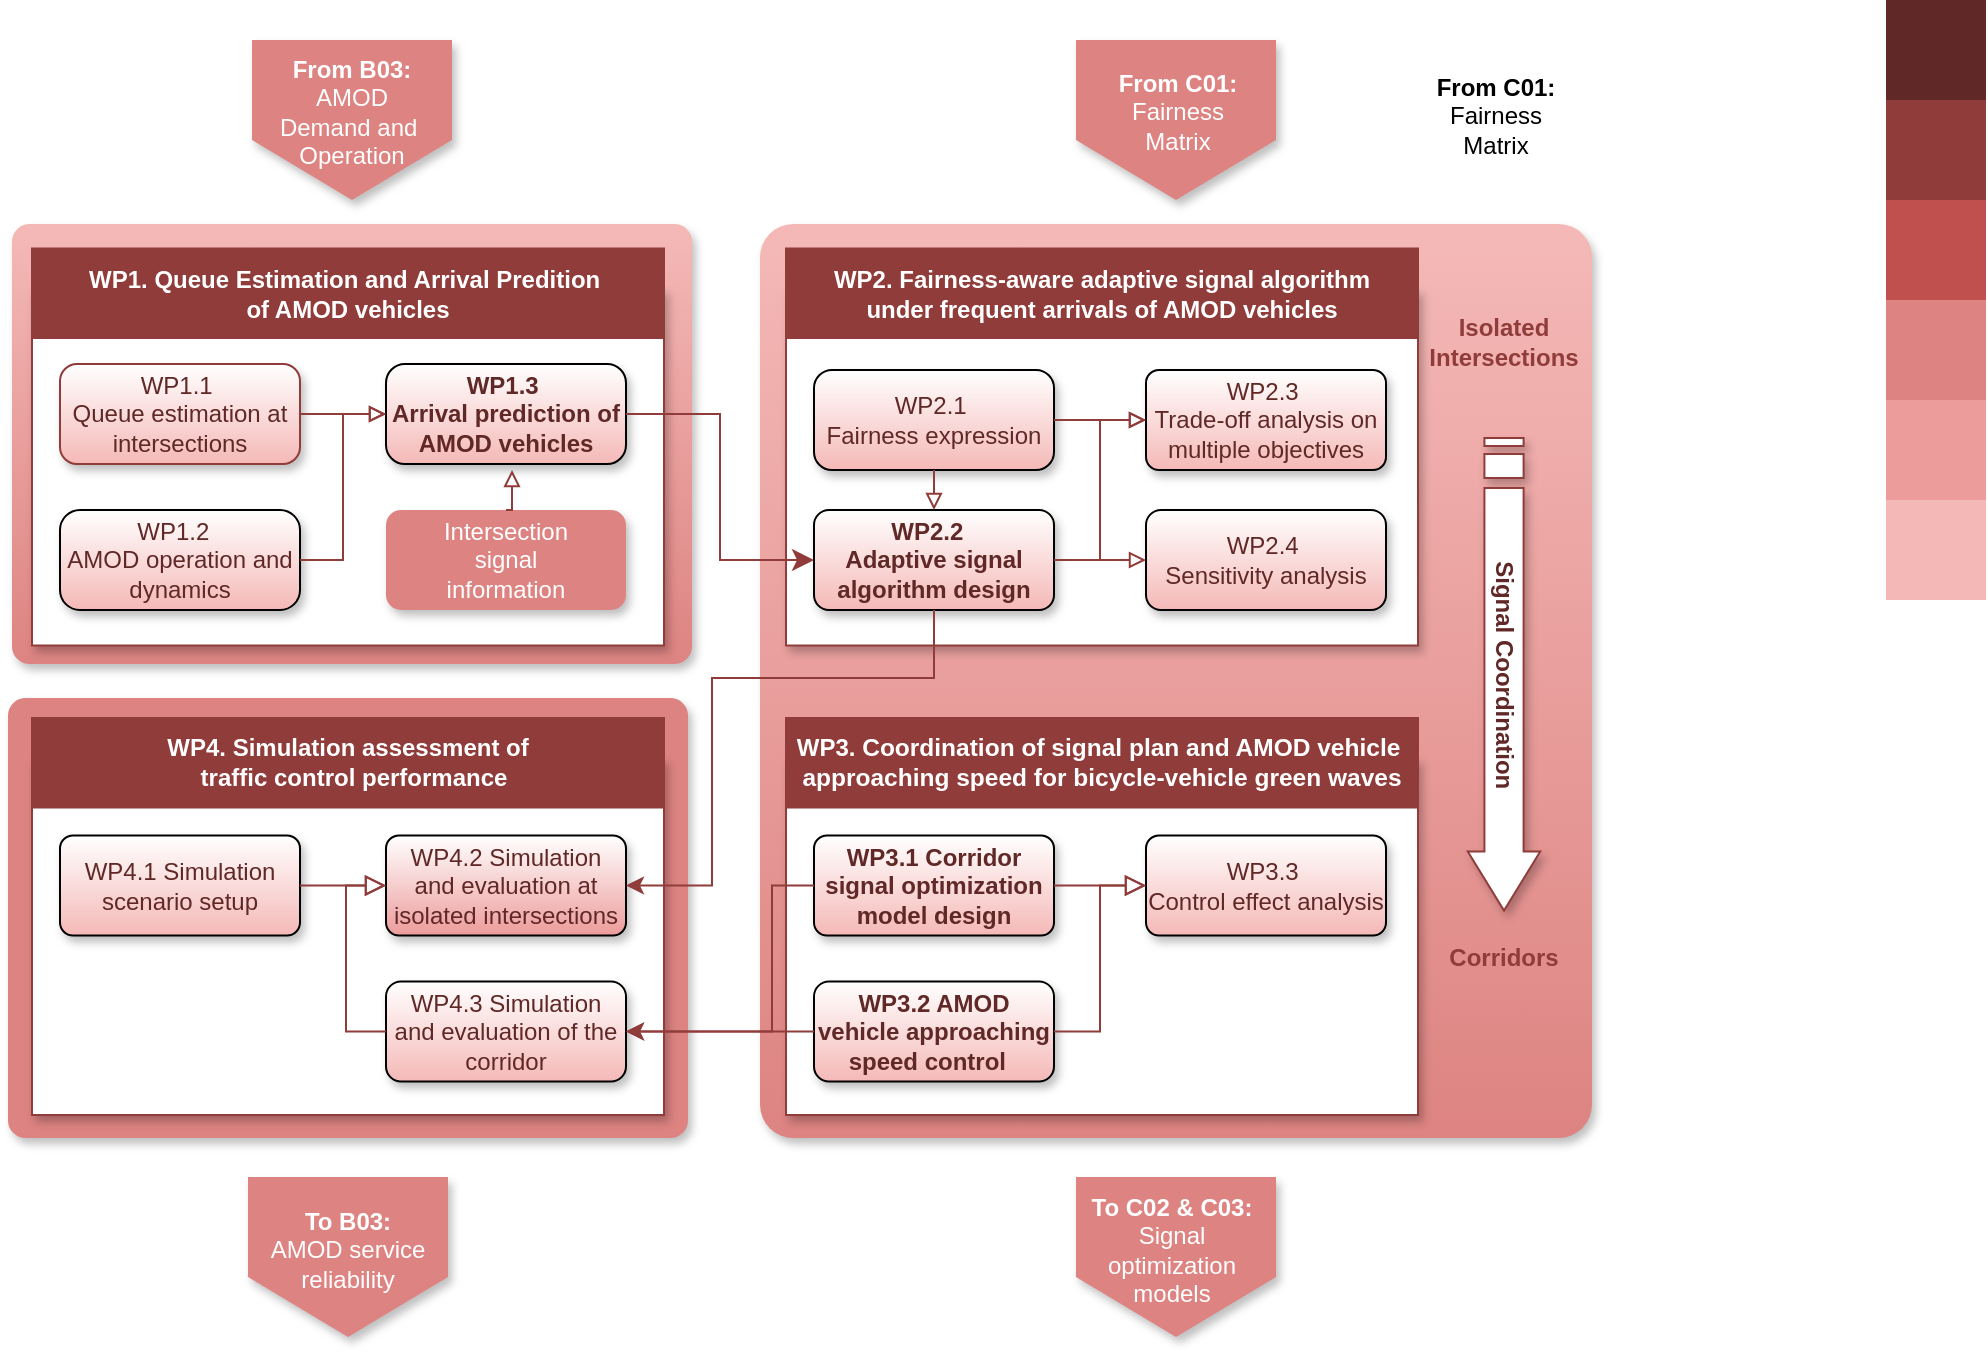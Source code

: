 <mxfile version="24.7.12">
  <diagram id="C5RBs43oDa-KdzZeNtuy" name="Page-1">
    <mxGraphModel dx="1838" dy="209" grid="1" gridSize="10" guides="1" tooltips="1" connect="1" arrows="1" fold="1" page="1" pageScale="1" pageWidth="1169" pageHeight="827" math="0" shadow="0">
      <root>
        <mxCell id="WIyWlLk6GJQsqaUBKTNV-0" />
        <mxCell id="WIyWlLk6GJQsqaUBKTNV-1" parent="WIyWlLk6GJQsqaUBKTNV-0" />
        <mxCell id="o1A4D6gQH1Vv4SaWHEnf-0" value="" style="rounded=0;whiteSpace=wrap;html=1;fillColor=#602826;strokeColor=none;" vertex="1" parent="WIyWlLk6GJQsqaUBKTNV-1">
          <mxGeometry x="1090" y="890" width="50" height="50" as="geometry" />
        </mxCell>
        <mxCell id="o1A4D6gQH1Vv4SaWHEnf-1" value="" style="rounded=0;whiteSpace=wrap;html=1;fillColor=#903C3A;strokeColor=none;" vertex="1" parent="WIyWlLk6GJQsqaUBKTNV-1">
          <mxGeometry x="1090" y="940" width="50" height="50" as="geometry" />
        </mxCell>
        <mxCell id="o1A4D6gQH1Vv4SaWHEnf-2" value="" style="rounded=0;whiteSpace=wrap;html=1;fillColor=#C0504D;strokeColor=none;" vertex="1" parent="WIyWlLk6GJQsqaUBKTNV-1">
          <mxGeometry x="1090" y="990" width="50" height="50" as="geometry" />
        </mxCell>
        <mxCell id="o1A4D6gQH1Vv4SaWHEnf-3" value="" style="rounded=0;whiteSpace=wrap;html=1;fillColor=#DD8482;strokeColor=none;" vertex="1" parent="WIyWlLk6GJQsqaUBKTNV-1">
          <mxGeometry x="1090" y="1040" width="50" height="50" as="geometry" />
        </mxCell>
        <mxCell id="o1A4D6gQH1Vv4SaWHEnf-4" value="" style="rounded=0;whiteSpace=wrap;html=1;fillColor=#EC9C9B;strokeColor=none;" vertex="1" parent="WIyWlLk6GJQsqaUBKTNV-1">
          <mxGeometry x="1090" y="1090" width="50" height="50" as="geometry" />
        </mxCell>
        <mxCell id="o1A4D6gQH1Vv4SaWHEnf-5" value="" style="rounded=0;whiteSpace=wrap;html=1;fillColor=#F4B9B7;strokeColor=none;" vertex="1" parent="WIyWlLk6GJQsqaUBKTNV-1">
          <mxGeometry x="1090" y="1140" width="50" height="50" as="geometry" />
        </mxCell>
        <mxCell id="o1A4D6gQH1Vv4SaWHEnf-7" value="&lt;font style=&quot;font-size: 12px;&quot;&gt;&lt;font style=&quot;font-size: 12px;&quot; face=&quot;Arial&quot; data-font-src=&quot;https://fonts.googleapis.com/css?family=Arial&quot;&gt;From C01&lt;/font&gt;&lt;font style=&quot;font-size: 12px;&quot; data-font-src=&quot;https://fonts.googleapis.com/css?family=Arial&quot; face=&quot;Arial&quot;&gt;:&lt;/font&gt;&lt;/font&gt;&lt;div&gt;&lt;span style=&quot;font-weight: normal;&quot;&gt;&lt;font style=&quot;font-size: 12px;&quot; data-font-src=&quot;https://fonts.googleapis.com/css?family=Arial&quot; face=&quot;Arial&quot;&gt;Fairness&lt;/font&gt;&lt;/span&gt;&lt;/div&gt;&lt;div&gt;&lt;span style=&quot;font-weight: normal;&quot;&gt;&lt;font style=&quot;font-size: 12px;&quot; data-font-src=&quot;https://fonts.googleapis.com/css?family=Arial&quot; face=&quot;Arial&quot;&gt;Matrix&lt;/font&gt;&lt;/span&gt;&lt;/div&gt;" style="text;html=1;align=center;verticalAlign=middle;whiteSpace=wrap;rounded=0;fontStyle=1;" vertex="1" parent="WIyWlLk6GJQsqaUBKTNV-1">
          <mxGeometry x="830" y="930" width="130" height="35" as="geometry" />
        </mxCell>
        <mxCell id="zRnvxChmmkFEFyJADCu1-0" value="new" parent="WIyWlLk6GJQsqaUBKTNV-0" />
        <mxCell id="zRnvxChmmkFEFyJADCu1-98" value="" style="rounded=1;whiteSpace=wrap;html=1;fillStyle=auto;fillColor=#DD8482;gradientColor=none;gradientDirection=south;dashed=1;strokeColor=none;shadow=1;arcSize=4;" parent="zRnvxChmmkFEFyJADCu1-0" vertex="1">
          <mxGeometry x="151" y="1239" width="340" height="220" as="geometry" />
        </mxCell>
        <mxCell id="zRnvxChmmkFEFyJADCu1-97" value="" style="rounded=1;whiteSpace=wrap;html=1;fillStyle=auto;fillColor=#F4B9B7;gradientColor=#DD8482;gradientDirection=south;dashed=1;strokeColor=none;shadow=1;arcSize=4;" parent="zRnvxChmmkFEFyJADCu1-0" vertex="1">
          <mxGeometry x="153" y="1002" width="340" height="220" as="geometry" />
        </mxCell>
        <mxCell id="zRnvxChmmkFEFyJADCu1-2" value="" style="rounded=1;whiteSpace=wrap;html=1;fillStyle=auto;fillColor=#F4B9B7;gradientColor=#DD8482;gradientDirection=south;dashed=1;strokeColor=none;shadow=1;arcSize=4;" parent="zRnvxChmmkFEFyJADCu1-0" vertex="1">
          <mxGeometry x="527" y="1002" width="416" height="457" as="geometry" />
        </mxCell>
        <mxCell id="zRnvxChmmkFEFyJADCu1-3" value="" style="shape=offPageConnector;whiteSpace=wrap;html=1;rounded=0;fillColor=#DD8482;strokeColor=none;shadow=1;" parent="zRnvxChmmkFEFyJADCu1-0" vertex="1">
          <mxGeometry x="273" y="910" width="100" height="80" as="geometry" />
        </mxCell>
        <mxCell id="zRnvxChmmkFEFyJADCu1-4" value="From B03:&lt;div&gt;&lt;span style=&quot;font-weight: normal;&quot;&gt;AMOD Demand and&amp;nbsp; Operation&lt;/span&gt;&lt;/div&gt;" style="text;html=1;align=center;verticalAlign=middle;whiteSpace=wrap;rounded=0;fontStyle=1;fontColor=#FFFFFF;" parent="zRnvxChmmkFEFyJADCu1-0" vertex="1">
          <mxGeometry x="283" y="928.5" width="80" height="35" as="geometry" />
        </mxCell>
        <mxCell id="zRnvxChmmkFEFyJADCu1-5" value="" style="shape=offPageConnector;whiteSpace=wrap;html=1;rounded=0;fillColor=#DD8482;strokeColor=none;shadow=1;" parent="zRnvxChmmkFEFyJADCu1-0" vertex="1">
          <mxGeometry x="685" y="910" width="100" height="80" as="geometry" />
        </mxCell>
        <mxCell id="zRnvxChmmkFEFyJADCu1-6" value="From C01:&lt;div&gt;&lt;span style=&quot;font-weight: normal;&quot;&gt;Fairness&lt;/span&gt;&lt;/div&gt;&lt;div&gt;&lt;span style=&quot;font-weight: normal;&quot;&gt;Matrix&lt;/span&gt;&lt;/div&gt;" style="text;html=1;align=center;verticalAlign=middle;whiteSpace=wrap;rounded=0;fontStyle=1;fontColor=#FFFFFF;" parent="zRnvxChmmkFEFyJADCu1-0" vertex="1">
          <mxGeometry x="704" y="928.5" width="64" height="35" as="geometry" />
        </mxCell>
        <mxCell id="zRnvxChmmkFEFyJADCu1-9" value="&lt;div&gt;&lt;br&gt;&lt;/div&gt;&lt;div&gt;&lt;div&gt;&lt;br&gt;&lt;/div&gt;&lt;div&gt;&lt;br&gt;&lt;/div&gt;&lt;div&gt;&lt;br&gt;&lt;/div&gt;&lt;div&gt;&lt;br&gt;&lt;/div&gt;&lt;div&gt;&lt;br&gt;&lt;/div&gt;&lt;div&gt;&lt;br&gt;&lt;/div&gt;&lt;div&gt;&lt;br&gt;&lt;/div&gt;&lt;div&gt;&lt;br&gt;&lt;/div&gt;&lt;div&gt;&lt;br&gt;&lt;/div&gt;&lt;br&gt;&lt;/div&gt;" style="rounded=0;whiteSpace=wrap;html=1;fillStyle=solid;fillColor=#FFFFFF;shadow=1;strokeColor=#903C3A;" parent="zRnvxChmmkFEFyJADCu1-0" vertex="1">
          <mxGeometry x="163" y="1034.25" width="316" height="178.5" as="geometry" />
        </mxCell>
        <mxCell id="zRnvxChmmkFEFyJADCu1-10" value="&lt;div style=&quot;forced-color-adjust: none; font-family: Helvetica; font-size: 12px; font-style: normal; font-variant-ligatures: normal; font-variant-caps: normal; font-weight: 400; letter-spacing: normal; orphans: 2; text-align: center; text-indent: 0px; text-transform: none; widows: 2; word-spacing: 0px; -webkit-text-stroke-width: 0px; white-space: normal; text-decoration-thickness: initial; text-decoration-style: initial; text-decoration-color: initial;&quot;&gt;&lt;font style=&quot;&quot; color=&quot;#ffffff&quot;&gt;&lt;b style=&quot;forced-color-adjust: none;&quot;&gt;WP1.&amp;nbsp;&lt;/b&gt;&lt;/font&gt;&lt;b style=&quot;color: rgb(255, 255, 255);&quot;&gt;Queue Estimation and Arrival Predition&amp;nbsp;&lt;/b&gt;&lt;/div&gt;&lt;div style=&quot;forced-color-adjust: none; font-family: Helvetica; font-size: 12px; font-style: normal; font-variant-ligatures: normal; font-variant-caps: normal; font-weight: 400; letter-spacing: normal; orphans: 2; text-align: center; text-indent: 0px; text-transform: none; widows: 2; word-spacing: 0px; -webkit-text-stroke-width: 0px; white-space: normal; text-decoration-thickness: initial; text-decoration-style: initial; text-decoration-color: initial;&quot;&gt;&lt;b style=&quot;&quot;&gt;&lt;font style=&quot;&quot; color=&quot;#ffffff&quot;&gt;of AMOD vehicles&lt;/font&gt;&lt;/b&gt;&lt;/div&gt;" style="rounded=0;whiteSpace=wrap;html=1;align=center;verticalAlign=middle;fillColor=#903C3A;strokeColor=#903C3A;" parent="zRnvxChmmkFEFyJADCu1-0" vertex="1">
          <mxGeometry x="163" y="1014.25" width="316" height="44.75" as="geometry" />
        </mxCell>
        <mxCell id="zRnvxChmmkFEFyJADCu1-14" value="&lt;span style=&quot;font-weight: 400;&quot;&gt;WP1.1&amp;nbsp;&lt;/span&gt;&lt;div&gt;&lt;span style=&quot;font-weight: 400;&quot;&gt;Queue estimation at intersections&lt;/span&gt;&lt;/div&gt;" style="rounded=1;whiteSpace=wrap;html=1;arcSize=17;shadow=1;fontStyle=1;gradientColor=#F4B9B7;gradientDirection=south;strokeColor=#903C3A;fontColor=#602826;" parent="zRnvxChmmkFEFyJADCu1-0" vertex="1">
          <mxGeometry x="177" y="1072" width="120" height="50" as="geometry" />
        </mxCell>
        <mxCell id="zRnvxChmmkFEFyJADCu1-15" value="&lt;span style=&quot;font-weight: 400;&quot;&gt;WP1.2&amp;nbsp;&amp;nbsp;&lt;/span&gt;&lt;div&gt;&lt;span style=&quot;font-weight: 400;&quot;&gt;AMOD operation and dynamics&lt;/span&gt;&lt;/div&gt;" style="text;html=1;align=center;verticalAlign=middle;whiteSpace=wrap;rounded=1;strokeColor=default;fillColor=default;shadow=1;fontStyle=1;gradientColor=#F4B9B7;gradientDirection=south;arcSize=20;fontColor=#602826;" parent="zRnvxChmmkFEFyJADCu1-0" vertex="1">
          <mxGeometry x="177" y="1145" width="120" height="50" as="geometry" />
        </mxCell>
        <mxCell id="zRnvxChmmkFEFyJADCu1-16" value="&lt;b&gt;WP1.3&amp;nbsp;&lt;/b&gt;&lt;div&gt;&lt;b&gt;Arrival prediction of AMOD vehicles&lt;/b&gt;&lt;/div&gt;" style="rounded=1;whiteSpace=wrap;html=1;arcSize=19;shadow=1;fontStyle=0;gradientColor=#F4B9B7;gradientDirection=south;fillColor=#FFFFFF;strokeColor=default;fontColor=#602826;" parent="zRnvxChmmkFEFyJADCu1-0" vertex="1">
          <mxGeometry x="340" y="1072" width="120" height="50" as="geometry" />
        </mxCell>
        <mxCell id="zRnvxChmmkFEFyJADCu1-18" value="" style="edgeStyle=orthogonalEdgeStyle;rounded=0;html=1;jettySize=auto;orthogonalLoop=1;fontSize=11;endArrow=block;endFill=0;endSize=6;strokeWidth=1;shadow=0;labelBackgroundColor=none;exitX=1;exitY=0.5;exitDx=0;exitDy=0;entryX=0;entryY=0.5;entryDx=0;entryDy=0;strokeColor=#903C3A;" parent="zRnvxChmmkFEFyJADCu1-0" source="zRnvxChmmkFEFyJADCu1-14" target="zRnvxChmmkFEFyJADCu1-16" edge="1">
          <mxGeometry y="10" relative="1" as="geometry">
            <mxPoint as="offset" />
            <mxPoint x="516" y="705" as="sourcePoint" />
            <mxPoint x="560" y="705" as="targetPoint" />
          </mxGeometry>
        </mxCell>
        <mxCell id="zRnvxChmmkFEFyJADCu1-19" value="&lt;font color=&quot;#ffffff&quot;&gt;Intersection&lt;/font&gt;&lt;div&gt;&lt;font color=&quot;#ffffff&quot;&gt;signal&lt;/font&gt;&lt;/div&gt;&lt;div&gt;&lt;font color=&quot;#ffffff&quot;&gt;information&lt;/font&gt;&lt;/div&gt;" style="rounded=1;whiteSpace=wrap;html=1;fillColor=#DD8482;strokeColor=none;shadow=1;" parent="zRnvxChmmkFEFyJADCu1-0" vertex="1">
          <mxGeometry x="340" y="1145" width="120" height="50" as="geometry" />
        </mxCell>
        <mxCell id="zRnvxChmmkFEFyJADCu1-20" value="" style="edgeStyle=orthogonalEdgeStyle;rounded=0;html=1;jettySize=auto;orthogonalLoop=1;fontSize=11;endArrow=block;endFill=0;endSize=6;strokeWidth=1;shadow=0;labelBackgroundColor=none;exitX=1;exitY=0.5;exitDx=0;exitDy=0;entryX=0;entryY=0.5;entryDx=0;entryDy=0;strokeColor=#903C3A;" parent="zRnvxChmmkFEFyJADCu1-0" source="zRnvxChmmkFEFyJADCu1-15" target="zRnvxChmmkFEFyJADCu1-16" edge="1">
          <mxGeometry y="10" relative="1" as="geometry">
            <mxPoint as="offset" />
            <mxPoint x="303" y="1107" as="sourcePoint" />
            <mxPoint x="353" y="1107" as="targetPoint" />
          </mxGeometry>
        </mxCell>
        <mxCell id="zRnvxChmmkFEFyJADCu1-21" value="" style="edgeStyle=orthogonalEdgeStyle;rounded=0;html=1;jettySize=auto;orthogonalLoop=1;fontSize=11;endArrow=block;endFill=0;endSize=6;strokeWidth=1;shadow=0;labelBackgroundColor=none;exitX=0.5;exitY=0;exitDx=0;exitDy=0;strokeColor=#903C3A;" parent="zRnvxChmmkFEFyJADCu1-0" source="zRnvxChmmkFEFyJADCu1-19" edge="1">
          <mxGeometry y="10" relative="1" as="geometry">
            <mxPoint as="offset" />
            <mxPoint x="303" y="1107" as="sourcePoint" />
            <mxPoint x="403" y="1125" as="targetPoint" />
          </mxGeometry>
        </mxCell>
        <mxCell id="zRnvxChmmkFEFyJADCu1-22" value="&lt;div&gt;&lt;br&gt;&lt;/div&gt;&lt;div&gt;&lt;div&gt;&lt;br&gt;&lt;/div&gt;&lt;div&gt;&lt;br&gt;&lt;/div&gt;&lt;div&gt;&lt;br&gt;&lt;/div&gt;&lt;div&gt;&lt;br&gt;&lt;/div&gt;&lt;div&gt;&lt;br&gt;&lt;/div&gt;&lt;div&gt;&lt;br&gt;&lt;/div&gt;&lt;div&gt;&lt;br&gt;&lt;/div&gt;&lt;div&gt;&lt;br&gt;&lt;/div&gt;&lt;div&gt;&lt;br&gt;&lt;/div&gt;&lt;br&gt;&lt;/div&gt;" style="rounded=0;whiteSpace=wrap;html=1;fillStyle=solid;fillColor=#FFFFFF;shadow=1;strokeColor=#903C3A;" parent="zRnvxChmmkFEFyJADCu1-0" vertex="1">
          <mxGeometry x="540" y="1034.25" width="316" height="178.5" as="geometry" />
        </mxCell>
        <mxCell id="zRnvxChmmkFEFyJADCu1-23" value="&lt;div style=&quot;forced-color-adjust: none; font-family: Helvetica; font-size: 12px; font-style: normal; font-variant-ligatures: normal; font-variant-caps: normal; font-weight: 400; letter-spacing: normal; orphans: 2; text-align: center; text-indent: 0px; text-transform: none; widows: 2; word-spacing: 0px; -webkit-text-stroke-width: 0px; white-space: normal; text-decoration-thickness: initial; text-decoration-style: initial; text-decoration-color: initial;&quot;&gt;&lt;font color=&quot;#ffffff&quot;&gt;&lt;font style=&quot;&quot;&gt;&lt;b style=&quot;forced-color-adjust: none;&quot;&gt;WP2.&amp;nbsp;&lt;/b&gt;&lt;/font&gt;&lt;b style=&quot;&quot;&gt;Fairness-aware adaptive signal algorithm&lt;/b&gt;&lt;/font&gt;&lt;/div&gt;&lt;div&gt;&lt;b&gt;&lt;font color=&quot;#ffffff&quot;&gt;under frequent arrivals of AMOD vehicles&lt;/font&gt;&lt;/b&gt;&lt;/div&gt;" style="rounded=0;whiteSpace=wrap;html=1;align=center;verticalAlign=middle;fillColor=#903C3A;strokeColor=#903C3A;" parent="zRnvxChmmkFEFyJADCu1-0" vertex="1">
          <mxGeometry x="540" y="1014.25" width="316" height="44.75" as="geometry" />
        </mxCell>
        <mxCell id="zRnvxChmmkFEFyJADCu1-24" value="&lt;span style=&quot;font-weight: 400;&quot;&gt;WP2.1&amp;nbsp;&lt;/span&gt;&lt;div&gt;&lt;span style=&quot;font-weight: 400;&quot;&gt;Fairness expression&lt;/span&gt;&lt;/div&gt;" style="rounded=1;whiteSpace=wrap;html=1;arcSize=18;shadow=1;fontStyle=1;gradientColor=#F4B9B7;gradientDirection=south;strokeColor=default;fontColor=#602826;" parent="zRnvxChmmkFEFyJADCu1-0" vertex="1">
          <mxGeometry x="554" y="1075" width="120" height="50" as="geometry" />
        </mxCell>
        <mxCell id="zRnvxChmmkFEFyJADCu1-25" value="WP2.2&amp;nbsp;&amp;nbsp;&lt;div&gt;Adaptive signal algorithm design&lt;/div&gt;" style="text;html=1;align=center;verticalAlign=middle;whiteSpace=wrap;rounded=1;strokeColor=default;fillColor=default;shadow=1;fontStyle=1;gradientColor=#F4B9B7;gradientDirection=south;fontColor=#602826;" parent="zRnvxChmmkFEFyJADCu1-0" vertex="1">
          <mxGeometry x="554" y="1145" width="120" height="50" as="geometry" />
        </mxCell>
        <mxCell id="zRnvxChmmkFEFyJADCu1-26" value="&lt;span style=&quot;font-weight: 400;&quot;&gt;WP2.3&amp;nbsp;&lt;/span&gt;&lt;div&gt;&lt;span style=&quot;font-weight: 400;&quot;&gt;Trade-off analysis on multiple objectives&lt;/span&gt;&lt;/div&gt;" style="rounded=1;whiteSpace=wrap;html=1;arcSize=13;shadow=1;fontStyle=1;gradientColor=#F4B9B7;gradientDirection=south;fillColor=#FFFFFF;strokeColor=default;fontColor=#602826;" parent="zRnvxChmmkFEFyJADCu1-0" vertex="1">
          <mxGeometry x="720" y="1075" width="120" height="50" as="geometry" />
        </mxCell>
        <mxCell id="zRnvxChmmkFEFyJADCu1-27" value="" style="edgeStyle=orthogonalEdgeStyle;rounded=0;html=1;jettySize=auto;orthogonalLoop=1;fontSize=11;endArrow=block;endFill=0;endSize=6;strokeWidth=1;shadow=0;labelBackgroundColor=none;exitX=1;exitY=0.5;exitDx=0;exitDy=0;entryX=0;entryY=0.5;entryDx=0;entryDy=0;strokeColor=#903C3A;" parent="zRnvxChmmkFEFyJADCu1-0" source="zRnvxChmmkFEFyJADCu1-24" target="zRnvxChmmkFEFyJADCu1-26" edge="1">
          <mxGeometry y="10" relative="1" as="geometry">
            <mxPoint as="offset" />
            <mxPoint x="893" y="698" as="sourcePoint" />
            <mxPoint x="937" y="698" as="targetPoint" />
          </mxGeometry>
        </mxCell>
        <mxCell id="zRnvxChmmkFEFyJADCu1-29" value="" style="edgeStyle=orthogonalEdgeStyle;rounded=0;html=1;jettySize=auto;orthogonalLoop=1;fontSize=11;endArrow=block;endFill=0;endSize=6;strokeWidth=1;shadow=0;labelBackgroundColor=none;exitX=1;exitY=0.5;exitDx=0;exitDy=0;entryX=0;entryY=0.5;entryDx=0;entryDy=0;strokeColor=#903C3A;" parent="zRnvxChmmkFEFyJADCu1-0" source="zRnvxChmmkFEFyJADCu1-25" target="zRnvxChmmkFEFyJADCu1-26" edge="1">
          <mxGeometry y="10" relative="1" as="geometry">
            <mxPoint as="offset" />
            <mxPoint x="680" y="1107" as="sourcePoint" />
            <mxPoint x="730" y="1107" as="targetPoint" />
          </mxGeometry>
        </mxCell>
        <mxCell id="zRnvxChmmkFEFyJADCu1-31" value="&lt;span style=&quot;font-weight: 400;&quot;&gt;WP2.4&amp;nbsp;&lt;/span&gt;&lt;div&gt;&lt;span style=&quot;font-weight: 400;&quot;&gt;Sensitivity analysis&lt;/span&gt;&lt;/div&gt;" style="rounded=1;whiteSpace=wrap;html=1;arcSize=15;shadow=1;fontStyle=1;gradientColor=#F4B9B7;gradientDirection=south;fillColor=#FFFFFF;strokeColor=default;fontColor=#602826;" parent="zRnvxChmmkFEFyJADCu1-0" vertex="1">
          <mxGeometry x="720" y="1145" width="120" height="50" as="geometry" />
        </mxCell>
        <mxCell id="zRnvxChmmkFEFyJADCu1-40" value="" style="shape=offPageConnector;whiteSpace=wrap;html=1;rounded=0;fillColor=#DD8482;strokeColor=none;shadow=1;" parent="zRnvxChmmkFEFyJADCu1-0" vertex="1">
          <mxGeometry x="271" y="1478.5" width="100" height="80" as="geometry" />
        </mxCell>
        <mxCell id="zRnvxChmmkFEFyJADCu1-41" value="To B03:&lt;div&gt;&lt;span style=&quot;font-weight: normal;&quot;&gt;AMOD service reliability&lt;/span&gt;&lt;/div&gt;" style="text;html=1;align=center;verticalAlign=middle;whiteSpace=wrap;rounded=0;fontStyle=1;fontColor=#FFFFFF;" parent="zRnvxChmmkFEFyJADCu1-0" vertex="1">
          <mxGeometry x="281" y="1497" width="80" height="35" as="geometry" />
        </mxCell>
        <mxCell id="zRnvxChmmkFEFyJADCu1-42" value="" style="shape=offPageConnector;whiteSpace=wrap;html=1;rounded=0;fillColor=#DD8482;strokeColor=none;shadow=1;" parent="zRnvxChmmkFEFyJADCu1-0" vertex="1">
          <mxGeometry x="685" y="1478.5" width="100" height="80" as="geometry" />
        </mxCell>
        <mxCell id="zRnvxChmmkFEFyJADCu1-43" value="To C02 &amp;amp; C03:&lt;div&gt;&lt;span style=&quot;font-weight: normal;&quot;&gt;Signal optimization models&lt;/span&gt;&lt;/div&gt;" style="text;html=1;align=center;verticalAlign=middle;whiteSpace=wrap;rounded=0;fontStyle=1;fontColor=#FFFFFF;" parent="zRnvxChmmkFEFyJADCu1-0" vertex="1">
          <mxGeometry x="691" y="1497" width="84" height="35" as="geometry" />
        </mxCell>
        <mxCell id="zRnvxChmmkFEFyJADCu1-44" value="&lt;b&gt;Isolated Intersections&lt;/b&gt;" style="text;html=1;align=center;verticalAlign=middle;whiteSpace=wrap;rounded=0;fontColor=#903C3A;" parent="zRnvxChmmkFEFyJADCu1-0" vertex="1">
          <mxGeometry x="869" y="1046" width="60" height="30" as="geometry" />
        </mxCell>
        <mxCell id="zRnvxChmmkFEFyJADCu1-45" value="&lt;b&gt;Corridors&lt;/b&gt;" style="text;html=1;align=center;verticalAlign=middle;whiteSpace=wrap;rounded=0;fontColor=#903C3A;" parent="zRnvxChmmkFEFyJADCu1-0" vertex="1">
          <mxGeometry x="859" y="1353.75" width="80" height="30" as="geometry" />
        </mxCell>
        <mxCell id="zRnvxChmmkFEFyJADCu1-57" value="&lt;b&gt;&lt;font color=&quot;#602826&quot;&gt;Signal Coordination&lt;/font&gt;&lt;/b&gt;" style="html=1;shadow=1;dashed=0;align=center;verticalAlign=middle;shape=mxgraph.arrows2.stripedArrow;dy=0.46;dx=29.47;notch=25;rotation=90;strokeColor=#903C3A;" parent="zRnvxChmmkFEFyJADCu1-0" vertex="1">
          <mxGeometry x="780.88" y="1209" width="236.25" height="36.25" as="geometry" />
        </mxCell>
        <mxCell id="zRnvxChmmkFEFyJADCu1-66" value="&lt;div&gt;&lt;br&gt;&lt;/div&gt;&lt;div&gt;&lt;div&gt;&lt;br&gt;&lt;/div&gt;&lt;div&gt;&lt;br&gt;&lt;/div&gt;&lt;div&gt;&lt;br&gt;&lt;/div&gt;&lt;div&gt;&lt;br&gt;&lt;/div&gt;&lt;div&gt;&lt;br&gt;&lt;/div&gt;&lt;div&gt;&lt;br&gt;&lt;/div&gt;&lt;div&gt;&lt;br&gt;&lt;/div&gt;&lt;div&gt;&lt;br&gt;&lt;/div&gt;&lt;div&gt;&lt;br&gt;&lt;/div&gt;&lt;br&gt;&lt;/div&gt;" style="rounded=0;whiteSpace=wrap;html=1;fillStyle=solid;fillColor=#FFFFFF;shadow=1;strokeColor=#903C3A;" parent="zRnvxChmmkFEFyJADCu1-0" vertex="1">
          <mxGeometry x="540" y="1269" width="316" height="178.5" as="geometry" />
        </mxCell>
        <mxCell id="zRnvxChmmkFEFyJADCu1-67" value="&lt;div style=&quot;forced-color-adjust: none; font-family: Helvetica; font-size: 12px; font-style: normal; font-variant-ligatures: normal; font-variant-caps: normal; letter-spacing: normal; orphans: 2; text-align: center; text-indent: 0px; text-transform: none; widows: 2; word-spacing: 0px; -webkit-text-stroke-width: 0px; white-space: normal; text-decoration-thickness: initial; text-decoration-style: initial; text-decoration-color: initial;&quot;&gt;&lt;font color=&quot;#ffffff&quot;&gt;&lt;font style=&quot;&quot;&gt;&lt;span style=&quot;forced-color-adjust: none;&quot;&gt;WP3.&amp;nbsp;&lt;/span&gt;&lt;/font&gt;&lt;span style=&quot;font-family: sans-serif; font-size: 12.256px; text-align: start; white-space: pre;&quot;&gt;Coordination of signal plan and AMOD vehicle &lt;/span&gt;&lt;/font&gt;&lt;/div&gt;&lt;div style=&quot;forced-color-adjust: none; font-family: Helvetica; font-size: 12px; font-style: normal; font-variant-ligatures: normal; font-variant-caps: normal; letter-spacing: normal; orphans: 2; text-align: center; text-indent: 0px; text-transform: none; widows: 2; word-spacing: 0px; -webkit-text-stroke-width: 0px; white-space: normal; text-decoration-thickness: initial; text-decoration-style: initial; text-decoration-color: initial;&quot;&gt;&lt;font color=&quot;#ffffff&quot;&gt;&lt;span style=&quot;font-family: sans-serif; font-size: 12.256px; text-align: start; white-space: pre;&quot;&gt;approaching speed for bicycle-vehicle &lt;/span&gt;&lt;/font&gt;&lt;span style=&quot;color: rgb(255, 255, 255); font-family: sans-serif; font-size: 12.256px; text-align: start; white-space: pre;&quot;&gt;green wave&lt;/span&gt;&lt;span style=&quot;color: rgb(255, 255, 255); font-family: sans-serif; font-size: 12.256px; text-align: start; white-space: pre;&quot;&gt;s&lt;/span&gt;&lt;/div&gt;" style="rounded=0;whiteSpace=wrap;html=1;align=center;verticalAlign=middle;fillColor=#903C3A;fontStyle=1;strokeColor=#903C3A;" parent="zRnvxChmmkFEFyJADCu1-0" vertex="1">
          <mxGeometry x="540" y="1249" width="316" height="44.75" as="geometry" />
        </mxCell>
        <mxCell id="zRnvxChmmkFEFyJADCu1-68" value="&lt;b&gt;&lt;span style=&quot;&quot;&gt;WP3.1&amp;nbsp;&lt;/span&gt;&lt;span style=&quot;background-color: initial;&quot;&gt;Corridor signal optimization model design&lt;/span&gt;&lt;/b&gt;" style="rounded=1;whiteSpace=wrap;html=1;arcSize=13;shadow=1;fontStyle=0;gradientColor=#F4B9B7;gradientDirection=south;strokeColor=default;fontColor=#602826;" parent="zRnvxChmmkFEFyJADCu1-0" vertex="1">
          <mxGeometry x="554" y="1307.75" width="120" height="50" as="geometry" />
        </mxCell>
        <mxCell id="zRnvxChmmkFEFyJADCu1-69" value="&lt;span style=&quot;&quot;&gt;&lt;b&gt;WP3.2 AMOD vehicle approaching speed control&amp;nbsp;&amp;nbsp;&lt;/b&gt;&lt;/span&gt;" style="text;html=1;align=center;verticalAlign=middle;whiteSpace=wrap;rounded=1;strokeColor=default;fillColor=default;shadow=1;fontStyle=0;gradientColor=#F4B9B7;gradientDirection=south;fontColor=#602826;" parent="zRnvxChmmkFEFyJADCu1-0" vertex="1">
          <mxGeometry x="554" y="1380.75" width="120" height="50" as="geometry" />
        </mxCell>
        <mxCell id="zRnvxChmmkFEFyJADCu1-70" value="&lt;span style=&quot;font-weight: 400;&quot;&gt;WP3.3&amp;nbsp;&lt;/span&gt;&lt;div&gt;&lt;span style=&quot;font-weight: 400;&quot;&gt;Control effect analysis&lt;/span&gt;&lt;/div&gt;" style="rounded=1;whiteSpace=wrap;html=1;arcSize=13;shadow=1;fontStyle=1;gradientColor=#F4B9B7;gradientDirection=south;fillColor=#FFFFFF;strokeColor=default;fontColor=#602826;" parent="zRnvxChmmkFEFyJADCu1-0" vertex="1">
          <mxGeometry x="720" y="1307.75" width="120" height="50" as="geometry" />
        </mxCell>
        <mxCell id="zRnvxChmmkFEFyJADCu1-71" value="" style="edgeStyle=orthogonalEdgeStyle;rounded=0;html=1;jettySize=auto;orthogonalLoop=1;fontSize=11;endArrow=block;endFill=0;endSize=8;strokeWidth=1;shadow=0;labelBackgroundColor=none;exitX=1;exitY=0.5;exitDx=0;exitDy=0;entryX=0;entryY=0.5;entryDx=0;entryDy=0;strokeColor=#903C3A;" parent="zRnvxChmmkFEFyJADCu1-0" source="zRnvxChmmkFEFyJADCu1-68" target="zRnvxChmmkFEFyJADCu1-70" edge="1">
          <mxGeometry y="10" relative="1" as="geometry">
            <mxPoint as="offset" />
            <mxPoint x="893" y="940.75" as="sourcePoint" />
            <mxPoint x="937" y="940.75" as="targetPoint" />
          </mxGeometry>
        </mxCell>
        <mxCell id="zRnvxChmmkFEFyJADCu1-72" value="" style="edgeStyle=orthogonalEdgeStyle;rounded=0;html=1;jettySize=auto;orthogonalLoop=1;fontSize=11;endArrow=block;endFill=0;endSize=8;strokeWidth=1;shadow=0;labelBackgroundColor=none;exitX=1;exitY=0.5;exitDx=0;exitDy=0;entryX=0;entryY=0.5;entryDx=0;entryDy=0;strokeColor=#903C3A;" parent="zRnvxChmmkFEFyJADCu1-0" source="zRnvxChmmkFEFyJADCu1-69" target="zRnvxChmmkFEFyJADCu1-70" edge="1">
          <mxGeometry y="10" relative="1" as="geometry">
            <mxPoint as="offset" />
            <mxPoint x="680" y="1342.75" as="sourcePoint" />
            <mxPoint x="730" y="1342.75" as="targetPoint" />
          </mxGeometry>
        </mxCell>
        <mxCell id="zRnvxChmmkFEFyJADCu1-76" value="" style="edgeStyle=orthogonalEdgeStyle;rounded=0;html=1;jettySize=auto;orthogonalLoop=1;fontSize=11;endArrow=block;endFill=0;endSize=6;strokeWidth=1;shadow=0;labelBackgroundColor=none;exitX=0.5;exitY=1;exitDx=0;exitDy=0;entryX=0.5;entryY=0;entryDx=0;entryDy=0;strokeColor=#903C3A;" parent="zRnvxChmmkFEFyJADCu1-0" source="zRnvxChmmkFEFyJADCu1-24" target="zRnvxChmmkFEFyJADCu1-25" edge="1">
          <mxGeometry y="10" relative="1" as="geometry">
            <mxPoint as="offset" />
            <mxPoint x="684" y="1107" as="sourcePoint" />
            <mxPoint x="614" y="1145" as="targetPoint" />
          </mxGeometry>
        </mxCell>
        <mxCell id="zRnvxChmmkFEFyJADCu1-79" value="" style="edgeStyle=orthogonalEdgeStyle;rounded=0;html=1;jettySize=auto;orthogonalLoop=1;fontSize=11;endArrow=classic;endFill=1;endSize=8;strokeWidth=1;shadow=0;labelBackgroundColor=none;exitX=1;exitY=0.5;exitDx=0;exitDy=0;entryX=0;entryY=0.5;entryDx=0;entryDy=0;fontStyle=1;strokeColor=#903C3A;" parent="zRnvxChmmkFEFyJADCu1-0" source="zRnvxChmmkFEFyJADCu1-16" target="zRnvxChmmkFEFyJADCu1-25" edge="1">
          <mxGeometry y="10" relative="1" as="geometry">
            <mxPoint as="offset" />
            <mxPoint x="307" y="1107" as="sourcePoint" />
            <mxPoint x="353" y="1107" as="targetPoint" />
          </mxGeometry>
        </mxCell>
        <mxCell id="zRnvxChmmkFEFyJADCu1-83" value="&lt;div&gt;&lt;br&gt;&lt;/div&gt;&lt;div&gt;&lt;div&gt;&lt;br&gt;&lt;/div&gt;&lt;div&gt;&lt;br&gt;&lt;/div&gt;&lt;div&gt;&lt;br&gt;&lt;/div&gt;&lt;div&gt;&lt;br&gt;&lt;/div&gt;&lt;div&gt;&lt;br&gt;&lt;/div&gt;&lt;div&gt;&lt;br&gt;&lt;/div&gt;&lt;div&gt;&lt;br&gt;&lt;/div&gt;&lt;div&gt;&lt;br&gt;&lt;/div&gt;&lt;div&gt;&lt;br&gt;&lt;/div&gt;&lt;br&gt;&lt;/div&gt;" style="rounded=0;whiteSpace=wrap;html=1;fillStyle=solid;fillColor=#FFFFFF;shadow=1;strokeColor=#903C3A;" parent="zRnvxChmmkFEFyJADCu1-0" vertex="1">
          <mxGeometry x="163" y="1269" width="316" height="178.5" as="geometry" />
        </mxCell>
        <mxCell id="zRnvxChmmkFEFyJADCu1-84" value="&lt;div style=&quot;text-align: start; forced-color-adjust: none; font-style: normal; font-variant-ligatures: normal; font-variant-caps: normal; font-weight: 400; letter-spacing: normal; orphans: 2; text-indent: 0px; text-transform: none; widows: 2; word-spacing: 0px; -webkit-text-stroke-width: 0px; text-decoration-thickness: initial; text-decoration-style: initial; text-decoration-color: initial;&quot;&gt;&lt;font style=&quot;&quot; color=&quot;#ffffff&quot;&gt;&lt;font style=&quot;font-size: 12px;&quot;&gt;&lt;b style=&quot;forced-color-adjust: none;&quot;&gt;WP4. &lt;font style=&quot;font-size: 12px;&quot; face=&quot;sans-serif&quot;&gt;&lt;span style=&quot;white-space: pre;&quot;&gt;Simulation assessment of&lt;/span&gt;&lt;/font&gt;&lt;/b&gt;&lt;/font&gt;&lt;/font&gt;&lt;/div&gt;&lt;div style=&quot;text-align: start; forced-color-adjust: none; font-style: normal; font-variant-ligatures: normal; font-variant-caps: normal; font-weight: 400; letter-spacing: normal; orphans: 2; text-indent: 0px; text-transform: none; widows: 2; word-spacing: 0px; -webkit-text-stroke-width: 0px; text-decoration-thickness: initial; text-decoration-style: initial; text-decoration-color: initial;&quot;&gt;&lt;font style=&quot;&quot; color=&quot;#ffffff&quot;&gt;&lt;font style=&quot;font-size: 12px;&quot;&gt;&lt;b style=&quot;forced-color-adjust: none;&quot;&gt;&lt;font style=&quot;font-size: 12px;&quot; face=&quot;sans-serif&quot;&gt;&lt;span style=&quot;white-space: pre;&quot;&gt;     traffic control performance&lt;/span&gt;&lt;/font&gt;&lt;/b&gt;&lt;/font&gt;&lt;/font&gt;&lt;/div&gt;" style="rounded=0;whiteSpace=wrap;html=1;align=center;verticalAlign=middle;fillColor=#903C3A;strokeColor=#903C3A;" parent="zRnvxChmmkFEFyJADCu1-0" vertex="1">
          <mxGeometry x="163" y="1249" width="316" height="44.75" as="geometry" />
        </mxCell>
        <mxCell id="zRnvxChmmkFEFyJADCu1-85" value="&lt;span&gt;&lt;span style=&quot;&quot;&gt;WP4.1 Simulation scenario setup&lt;/span&gt;&lt;/span&gt;" style="rounded=1;whiteSpace=wrap;html=1;arcSize=13;shadow=1;fontStyle=0;gradientColor=#F4B9B7;gradientDirection=south;strokeColor=default;fontColor=#602826;" parent="zRnvxChmmkFEFyJADCu1-0" vertex="1">
          <mxGeometry x="177" y="1307.75" width="120" height="50" as="geometry" />
        </mxCell>
        <mxCell id="zRnvxChmmkFEFyJADCu1-86" value="&lt;span style=&quot;&quot;&gt;WP4.3 Simulation and evaluation of the corridor&lt;/span&gt;" style="text;html=1;align=center;verticalAlign=middle;whiteSpace=wrap;rounded=1;strokeColor=default;fillColor=default;shadow=1;fontStyle=0;gradientColor=#F4B9B7;gradientDirection=south;fontColor=#602826;" parent="zRnvxChmmkFEFyJADCu1-0" vertex="1">
          <mxGeometry x="340" y="1380.75" width="120" height="50" as="geometry" />
        </mxCell>
        <mxCell id="zRnvxChmmkFEFyJADCu1-87" value="&lt;span style=&quot;font-weight: 400;&quot;&gt;WP4.2&amp;nbsp;&lt;/span&gt;&lt;span style=&quot;font-weight: 400; background-color: initial;&quot;&gt;Simulation and evaluation at isolated intersections&lt;/span&gt;" style="rounded=1;whiteSpace=wrap;html=1;arcSize=13;shadow=1;fontStyle=1;gradientColor=#EC9C9B;gradientDirection=south;fillColor=#FFFFFF;strokeColor=default;fontColor=#602826;" parent="zRnvxChmmkFEFyJADCu1-0" vertex="1">
          <mxGeometry x="340" y="1307.75" width="120" height="50" as="geometry" />
        </mxCell>
        <mxCell id="zRnvxChmmkFEFyJADCu1-88" value="" style="edgeStyle=orthogonalEdgeStyle;rounded=0;html=1;jettySize=auto;orthogonalLoop=1;fontSize=11;endArrow=block;endFill=0;endSize=8;strokeWidth=1;shadow=0;labelBackgroundColor=none;exitX=1;exitY=0.5;exitDx=0;exitDy=0;entryX=0;entryY=0.5;entryDx=0;entryDy=0;strokeColor=#903C3A;" parent="zRnvxChmmkFEFyJADCu1-0" source="zRnvxChmmkFEFyJADCu1-85" target="zRnvxChmmkFEFyJADCu1-87" edge="1">
          <mxGeometry y="10" relative="1" as="geometry">
            <mxPoint as="offset" />
            <mxPoint x="251" y="1389.0" as="sourcePoint" />
            <mxPoint x="297" y="1389.0" as="targetPoint" />
          </mxGeometry>
        </mxCell>
        <mxCell id="zRnvxChmmkFEFyJADCu1-89" value="" style="edgeStyle=orthogonalEdgeStyle;rounded=0;html=1;jettySize=auto;orthogonalLoop=1;fontSize=11;endArrow=block;endFill=0;endSize=8;strokeWidth=1;shadow=0;labelBackgroundColor=none;exitX=0;exitY=0.5;exitDx=0;exitDy=0;entryX=0;entryY=0.5;entryDx=0;entryDy=0;strokeColor=#903C3A;" parent="zRnvxChmmkFEFyJADCu1-0" source="zRnvxChmmkFEFyJADCu1-86" target="zRnvxChmmkFEFyJADCu1-87" edge="1">
          <mxGeometry y="10" relative="1" as="geometry">
            <mxPoint as="offset" />
            <mxPoint x="303" y="1342.75" as="sourcePoint" />
            <mxPoint x="353" y="1342.75" as="targetPoint" />
          </mxGeometry>
        </mxCell>
        <mxCell id="zRnvxChmmkFEFyJADCu1-92" value="" style="edgeStyle=orthogonalEdgeStyle;rounded=0;html=1;jettySize=auto;orthogonalLoop=1;fontSize=11;endArrow=classic;endFill=1;endSize=6;strokeWidth=1;shadow=0;labelBackgroundColor=none;exitX=0.5;exitY=1;exitDx=0;exitDy=0;entryX=1;entryY=0.5;entryDx=0;entryDy=0;strokeColor=#903C3A;" parent="zRnvxChmmkFEFyJADCu1-0" source="zRnvxChmmkFEFyJADCu1-25" target="zRnvxChmmkFEFyJADCu1-87" edge="1">
          <mxGeometry y="10" relative="1" as="geometry">
            <mxPoint as="offset" />
            <mxPoint x="624" y="1129" as="sourcePoint" />
            <mxPoint x="624" y="1152" as="targetPoint" />
            <Array as="points">
              <mxPoint x="614" y="1229" />
              <mxPoint x="503" y="1229" />
              <mxPoint x="503" y="1333" />
            </Array>
          </mxGeometry>
        </mxCell>
        <mxCell id="zRnvxChmmkFEFyJADCu1-93" value="" style="edgeStyle=orthogonalEdgeStyle;rounded=0;html=1;jettySize=auto;orthogonalLoop=1;fontSize=11;endArrow=block;endFill=0;endSize=6;strokeWidth=1;shadow=0;labelBackgroundColor=none;exitX=1;exitY=0.5;exitDx=0;exitDy=0;entryX=0;entryY=0.5;entryDx=0;entryDy=0;strokeColor=#903C3A;" parent="zRnvxChmmkFEFyJADCu1-0" source="zRnvxChmmkFEFyJADCu1-25" target="zRnvxChmmkFEFyJADCu1-31" edge="1">
          <mxGeometry y="10" relative="1" as="geometry">
            <mxPoint as="offset" />
            <mxPoint x="624" y="1125" as="sourcePoint" />
            <mxPoint x="624" y="1148" as="targetPoint" />
          </mxGeometry>
        </mxCell>
        <mxCell id="zRnvxChmmkFEFyJADCu1-94" value="" style="edgeStyle=orthogonalEdgeStyle;rounded=0;html=1;jettySize=auto;orthogonalLoop=1;fontSize=11;endArrow=classic;endFill=1;endSize=6;strokeWidth=1;shadow=0;labelBackgroundColor=none;exitX=0;exitY=0.5;exitDx=0;exitDy=0;entryX=1;entryY=0.5;entryDx=0;entryDy=0;strokeColor=#903C3A;" parent="zRnvxChmmkFEFyJADCu1-0" source="zRnvxChmmkFEFyJADCu1-69" target="zRnvxChmmkFEFyJADCu1-86" edge="1">
          <mxGeometry y="10" relative="1" as="geometry">
            <mxPoint as="offset" />
            <mxPoint x="526.97" y="1430.75" as="sourcePoint" />
            <mxPoint x="375.97" y="1574.75" as="targetPoint" />
            <Array as="points">
              <mxPoint x="503" y="1406" />
              <mxPoint x="503" y="1406" />
            </Array>
          </mxGeometry>
        </mxCell>
        <mxCell id="zRnvxChmmkFEFyJADCu1-95" value="" style="edgeStyle=orthogonalEdgeStyle;rounded=0;html=1;jettySize=auto;orthogonalLoop=1;fontSize=11;endArrow=classic;endFill=1;endSize=6;strokeWidth=1;shadow=0;labelBackgroundColor=none;exitX=0;exitY=0.5;exitDx=0;exitDy=0;entryX=1;entryY=0.5;entryDx=0;entryDy=0;strokeColor=#903C3A;" parent="zRnvxChmmkFEFyJADCu1-0" source="zRnvxChmmkFEFyJADCu1-68" target="zRnvxChmmkFEFyJADCu1-86" edge="1">
          <mxGeometry y="10" relative="1" as="geometry">
            <mxPoint as="offset" />
            <mxPoint x="564" y="1416" as="sourcePoint" />
            <mxPoint x="463" y="1409" as="targetPoint" />
            <Array as="points">
              <mxPoint x="533" y="1333" />
              <mxPoint x="533" y="1406" />
            </Array>
          </mxGeometry>
        </mxCell>
      </root>
    </mxGraphModel>
  </diagram>
</mxfile>
